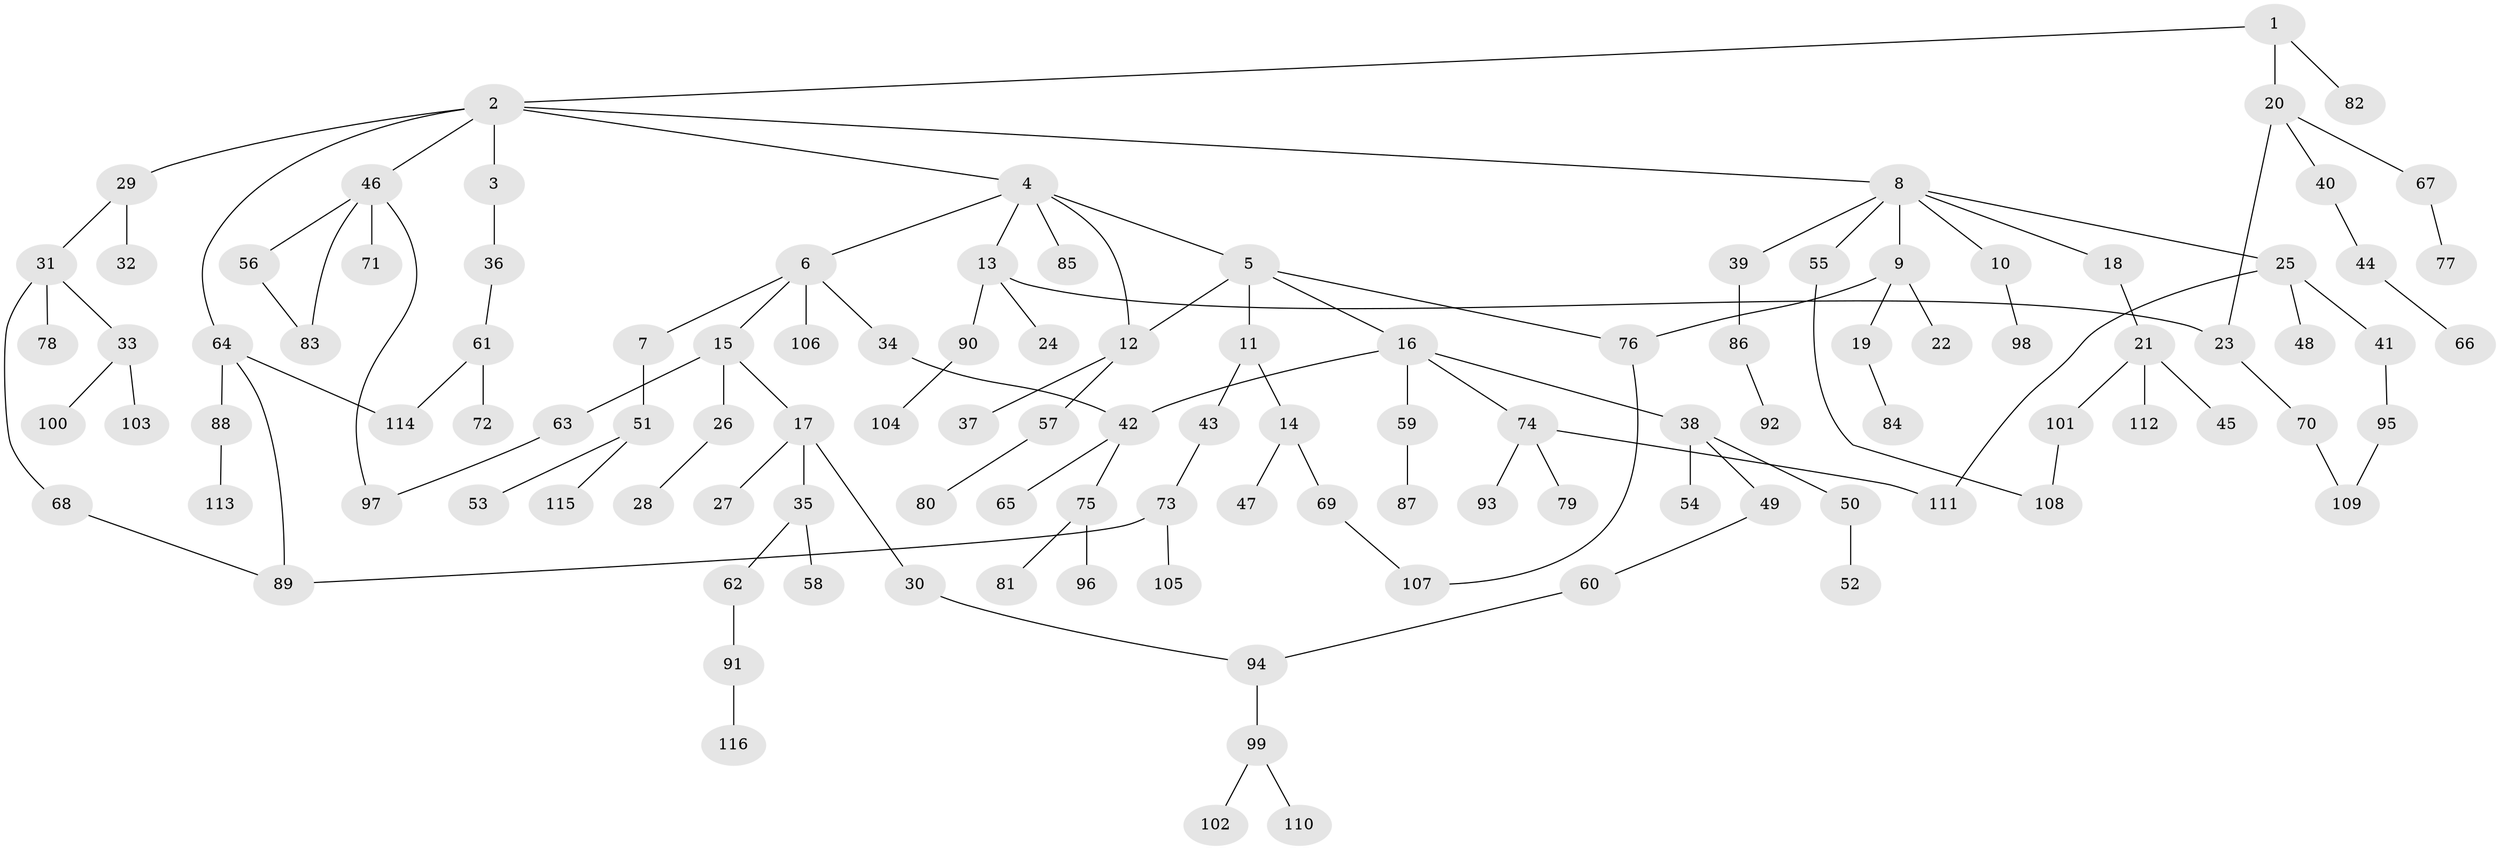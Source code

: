 // Generated by graph-tools (version 1.1) at 2025/01/03/09/25 03:01:10]
// undirected, 116 vertices, 129 edges
graph export_dot {
graph [start="1"]
  node [color=gray90,style=filled];
  1;
  2;
  3;
  4;
  5;
  6;
  7;
  8;
  9;
  10;
  11;
  12;
  13;
  14;
  15;
  16;
  17;
  18;
  19;
  20;
  21;
  22;
  23;
  24;
  25;
  26;
  27;
  28;
  29;
  30;
  31;
  32;
  33;
  34;
  35;
  36;
  37;
  38;
  39;
  40;
  41;
  42;
  43;
  44;
  45;
  46;
  47;
  48;
  49;
  50;
  51;
  52;
  53;
  54;
  55;
  56;
  57;
  58;
  59;
  60;
  61;
  62;
  63;
  64;
  65;
  66;
  67;
  68;
  69;
  70;
  71;
  72;
  73;
  74;
  75;
  76;
  77;
  78;
  79;
  80;
  81;
  82;
  83;
  84;
  85;
  86;
  87;
  88;
  89;
  90;
  91;
  92;
  93;
  94;
  95;
  96;
  97;
  98;
  99;
  100;
  101;
  102;
  103;
  104;
  105;
  106;
  107;
  108;
  109;
  110;
  111;
  112;
  113;
  114;
  115;
  116;
  1 -- 2;
  1 -- 20;
  1 -- 82;
  2 -- 3;
  2 -- 4;
  2 -- 8;
  2 -- 29;
  2 -- 46;
  2 -- 64;
  3 -- 36;
  4 -- 5;
  4 -- 6;
  4 -- 12;
  4 -- 13;
  4 -- 85;
  5 -- 11;
  5 -- 16;
  5 -- 76;
  5 -- 12;
  6 -- 7;
  6 -- 15;
  6 -- 34;
  6 -- 106;
  7 -- 51;
  8 -- 9;
  8 -- 10;
  8 -- 18;
  8 -- 25;
  8 -- 39;
  8 -- 55;
  9 -- 19;
  9 -- 22;
  9 -- 76;
  10 -- 98;
  11 -- 14;
  11 -- 43;
  12 -- 37;
  12 -- 57;
  13 -- 23;
  13 -- 24;
  13 -- 90;
  14 -- 47;
  14 -- 69;
  15 -- 17;
  15 -- 26;
  15 -- 63;
  16 -- 38;
  16 -- 59;
  16 -- 74;
  16 -- 42;
  17 -- 27;
  17 -- 30;
  17 -- 35;
  18 -- 21;
  19 -- 84;
  20 -- 40;
  20 -- 67;
  20 -- 23;
  21 -- 45;
  21 -- 101;
  21 -- 112;
  23 -- 70;
  25 -- 41;
  25 -- 48;
  25 -- 111;
  26 -- 28;
  29 -- 31;
  29 -- 32;
  30 -- 94;
  31 -- 33;
  31 -- 68;
  31 -- 78;
  33 -- 100;
  33 -- 103;
  34 -- 42;
  35 -- 58;
  35 -- 62;
  36 -- 61;
  38 -- 49;
  38 -- 50;
  38 -- 54;
  39 -- 86;
  40 -- 44;
  41 -- 95;
  42 -- 65;
  42 -- 75;
  43 -- 73;
  44 -- 66;
  46 -- 56;
  46 -- 71;
  46 -- 83;
  46 -- 97;
  49 -- 60;
  50 -- 52;
  51 -- 53;
  51 -- 115;
  55 -- 108;
  56 -- 83;
  57 -- 80;
  59 -- 87;
  60 -- 94;
  61 -- 72;
  61 -- 114;
  62 -- 91;
  63 -- 97;
  64 -- 88;
  64 -- 114;
  64 -- 89;
  67 -- 77;
  68 -- 89;
  69 -- 107;
  70 -- 109;
  73 -- 89;
  73 -- 105;
  74 -- 79;
  74 -- 93;
  74 -- 111;
  75 -- 81;
  75 -- 96;
  76 -- 107;
  86 -- 92;
  88 -- 113;
  90 -- 104;
  91 -- 116;
  94 -- 99;
  95 -- 109;
  99 -- 102;
  99 -- 110;
  101 -- 108;
}
